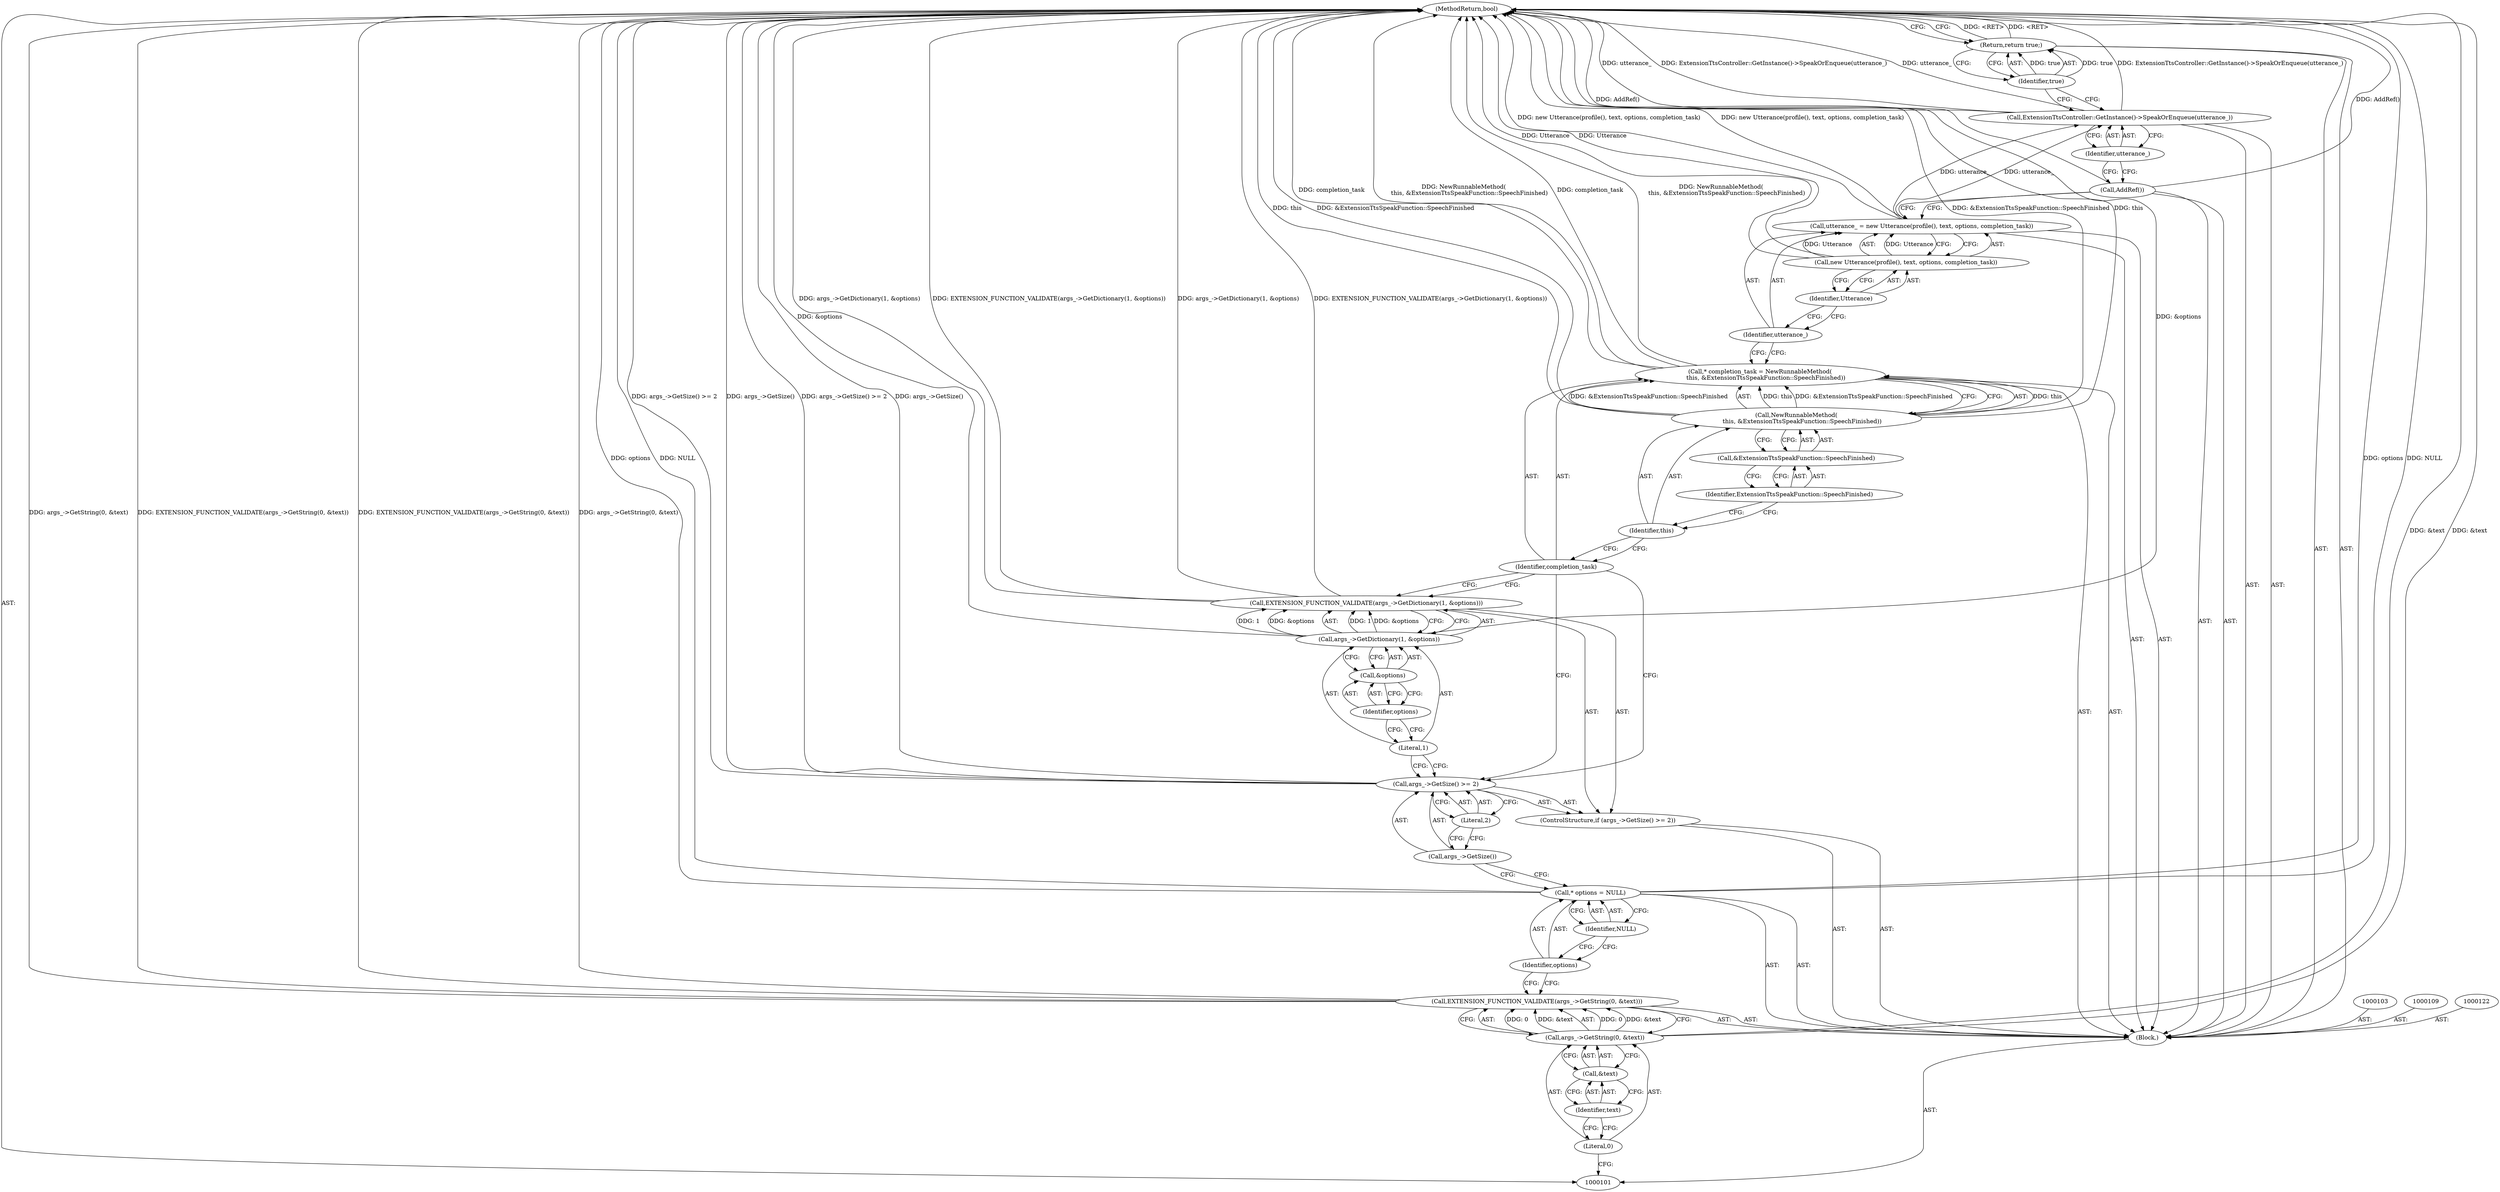 digraph "1_Chrome_c63f2b7fe4fe2977f858a8e36d5f48db17eff2e7_11" {
"1000138" [label="(MethodReturn,bool)"];
"1000102" [label="(Block,)"];
"1000133" [label="(Call,AddRef())"];
"1000134" [label="(Call,ExtensionTtsController::GetInstance()->SpeakOrEnqueue(utterance_))"];
"1000135" [label="(Identifier,utterance_)"];
"1000137" [label="(Identifier,true)"];
"1000136" [label="(Return,return true;)"];
"1000104" [label="(Call,EXTENSION_FUNCTION_VALIDATE(args_->GetString(0, &text)))"];
"1000105" [label="(Call,args_->GetString(0, &text))"];
"1000106" [label="(Literal,0)"];
"1000107" [label="(Call,&text)"];
"1000108" [label="(Identifier,text)"];
"1000110" [label="(Call,* options = NULL)"];
"1000111" [label="(Identifier,options)"];
"1000112" [label="(Identifier,NULL)"];
"1000113" [label="(ControlStructure,if (args_->GetSize() >= 2))"];
"1000116" [label="(Literal,2)"];
"1000114" [label="(Call,args_->GetSize() >= 2)"];
"1000115" [label="(Call,args_->GetSize())"];
"1000118" [label="(Call,args_->GetDictionary(1, &options))"];
"1000117" [label="(Call,EXTENSION_FUNCTION_VALIDATE(args_->GetDictionary(1, &options)))"];
"1000119" [label="(Literal,1)"];
"1000120" [label="(Call,&options)"];
"1000121" [label="(Identifier,options)"];
"1000125" [label="(Call,NewRunnableMethod(\n      this, &ExtensionTtsSpeakFunction::SpeechFinished))"];
"1000123" [label="(Call,* completion_task = NewRunnableMethod(\n      this, &ExtensionTtsSpeakFunction::SpeechFinished))"];
"1000124" [label="(Identifier,completion_task)"];
"1000127" [label="(Call,&ExtensionTtsSpeakFunction::SpeechFinished)"];
"1000128" [label="(Identifier,ExtensionTtsSpeakFunction::SpeechFinished)"];
"1000126" [label="(Identifier,this)"];
"1000131" [label="(Call,new Utterance(profile(), text, options, completion_task))"];
"1000132" [label="(Identifier,Utterance)"];
"1000129" [label="(Call,utterance_ = new Utterance(profile(), text, options, completion_task))"];
"1000130" [label="(Identifier,utterance_)"];
"1000138" -> "1000101"  [label="AST: "];
"1000138" -> "1000136"  [label="CFG: "];
"1000136" -> "1000138"  [label="DDG: <RET>"];
"1000117" -> "1000138"  [label="DDG: EXTENSION_FUNCTION_VALIDATE(args_->GetDictionary(1, &options))"];
"1000117" -> "1000138"  [label="DDG: args_->GetDictionary(1, &options)"];
"1000125" -> "1000138"  [label="DDG: this"];
"1000125" -> "1000138"  [label="DDG: &ExtensionTtsSpeakFunction::SpeechFinished"];
"1000123" -> "1000138"  [label="DDG: NewRunnableMethod(\n      this, &ExtensionTtsSpeakFunction::SpeechFinished)"];
"1000123" -> "1000138"  [label="DDG: completion_task"];
"1000105" -> "1000138"  [label="DDG: &text"];
"1000104" -> "1000138"  [label="DDG: EXTENSION_FUNCTION_VALIDATE(args_->GetString(0, &text))"];
"1000104" -> "1000138"  [label="DDG: args_->GetString(0, &text)"];
"1000114" -> "1000138"  [label="DDG: args_->GetSize() >= 2"];
"1000114" -> "1000138"  [label="DDG: args_->GetSize()"];
"1000110" -> "1000138"  [label="DDG: options"];
"1000110" -> "1000138"  [label="DDG: NULL"];
"1000131" -> "1000138"  [label="DDG: Utterance"];
"1000134" -> "1000138"  [label="DDG: ExtensionTtsController::GetInstance()->SpeakOrEnqueue(utterance_)"];
"1000134" -> "1000138"  [label="DDG: utterance_"];
"1000133" -> "1000138"  [label="DDG: AddRef()"];
"1000118" -> "1000138"  [label="DDG: &options"];
"1000129" -> "1000138"  [label="DDG: new Utterance(profile(), text, options, completion_task)"];
"1000102" -> "1000101"  [label="AST: "];
"1000103" -> "1000102"  [label="AST: "];
"1000104" -> "1000102"  [label="AST: "];
"1000109" -> "1000102"  [label="AST: "];
"1000110" -> "1000102"  [label="AST: "];
"1000113" -> "1000102"  [label="AST: "];
"1000122" -> "1000102"  [label="AST: "];
"1000123" -> "1000102"  [label="AST: "];
"1000129" -> "1000102"  [label="AST: "];
"1000133" -> "1000102"  [label="AST: "];
"1000134" -> "1000102"  [label="AST: "];
"1000136" -> "1000102"  [label="AST: "];
"1000133" -> "1000102"  [label="AST: "];
"1000133" -> "1000129"  [label="CFG: "];
"1000135" -> "1000133"  [label="CFG: "];
"1000133" -> "1000138"  [label="DDG: AddRef()"];
"1000134" -> "1000102"  [label="AST: "];
"1000134" -> "1000135"  [label="CFG: "];
"1000135" -> "1000134"  [label="AST: "];
"1000137" -> "1000134"  [label="CFG: "];
"1000134" -> "1000138"  [label="DDG: ExtensionTtsController::GetInstance()->SpeakOrEnqueue(utterance_)"];
"1000134" -> "1000138"  [label="DDG: utterance_"];
"1000129" -> "1000134"  [label="DDG: utterance_"];
"1000135" -> "1000134"  [label="AST: "];
"1000135" -> "1000133"  [label="CFG: "];
"1000134" -> "1000135"  [label="CFG: "];
"1000137" -> "1000136"  [label="AST: "];
"1000137" -> "1000134"  [label="CFG: "];
"1000136" -> "1000137"  [label="CFG: "];
"1000137" -> "1000136"  [label="DDG: true"];
"1000136" -> "1000102"  [label="AST: "];
"1000136" -> "1000137"  [label="CFG: "];
"1000137" -> "1000136"  [label="AST: "];
"1000138" -> "1000136"  [label="CFG: "];
"1000136" -> "1000138"  [label="DDG: <RET>"];
"1000137" -> "1000136"  [label="DDG: true"];
"1000104" -> "1000102"  [label="AST: "];
"1000104" -> "1000105"  [label="CFG: "];
"1000105" -> "1000104"  [label="AST: "];
"1000111" -> "1000104"  [label="CFG: "];
"1000104" -> "1000138"  [label="DDG: EXTENSION_FUNCTION_VALIDATE(args_->GetString(0, &text))"];
"1000104" -> "1000138"  [label="DDG: args_->GetString(0, &text)"];
"1000105" -> "1000104"  [label="DDG: 0"];
"1000105" -> "1000104"  [label="DDG: &text"];
"1000105" -> "1000104"  [label="AST: "];
"1000105" -> "1000107"  [label="CFG: "];
"1000106" -> "1000105"  [label="AST: "];
"1000107" -> "1000105"  [label="AST: "];
"1000104" -> "1000105"  [label="CFG: "];
"1000105" -> "1000138"  [label="DDG: &text"];
"1000105" -> "1000104"  [label="DDG: 0"];
"1000105" -> "1000104"  [label="DDG: &text"];
"1000106" -> "1000105"  [label="AST: "];
"1000106" -> "1000101"  [label="CFG: "];
"1000108" -> "1000106"  [label="CFG: "];
"1000107" -> "1000105"  [label="AST: "];
"1000107" -> "1000108"  [label="CFG: "];
"1000108" -> "1000107"  [label="AST: "];
"1000105" -> "1000107"  [label="CFG: "];
"1000108" -> "1000107"  [label="AST: "];
"1000108" -> "1000106"  [label="CFG: "];
"1000107" -> "1000108"  [label="CFG: "];
"1000110" -> "1000102"  [label="AST: "];
"1000110" -> "1000112"  [label="CFG: "];
"1000111" -> "1000110"  [label="AST: "];
"1000112" -> "1000110"  [label="AST: "];
"1000115" -> "1000110"  [label="CFG: "];
"1000110" -> "1000138"  [label="DDG: options"];
"1000110" -> "1000138"  [label="DDG: NULL"];
"1000111" -> "1000110"  [label="AST: "];
"1000111" -> "1000104"  [label="CFG: "];
"1000112" -> "1000111"  [label="CFG: "];
"1000112" -> "1000110"  [label="AST: "];
"1000112" -> "1000111"  [label="CFG: "];
"1000110" -> "1000112"  [label="CFG: "];
"1000113" -> "1000102"  [label="AST: "];
"1000114" -> "1000113"  [label="AST: "];
"1000117" -> "1000113"  [label="AST: "];
"1000116" -> "1000114"  [label="AST: "];
"1000116" -> "1000115"  [label="CFG: "];
"1000114" -> "1000116"  [label="CFG: "];
"1000114" -> "1000113"  [label="AST: "];
"1000114" -> "1000116"  [label="CFG: "];
"1000115" -> "1000114"  [label="AST: "];
"1000116" -> "1000114"  [label="AST: "];
"1000119" -> "1000114"  [label="CFG: "];
"1000124" -> "1000114"  [label="CFG: "];
"1000114" -> "1000138"  [label="DDG: args_->GetSize() >= 2"];
"1000114" -> "1000138"  [label="DDG: args_->GetSize()"];
"1000115" -> "1000114"  [label="AST: "];
"1000115" -> "1000110"  [label="CFG: "];
"1000116" -> "1000115"  [label="CFG: "];
"1000118" -> "1000117"  [label="AST: "];
"1000118" -> "1000120"  [label="CFG: "];
"1000119" -> "1000118"  [label="AST: "];
"1000120" -> "1000118"  [label="AST: "];
"1000117" -> "1000118"  [label="CFG: "];
"1000118" -> "1000138"  [label="DDG: &options"];
"1000118" -> "1000117"  [label="DDG: 1"];
"1000118" -> "1000117"  [label="DDG: &options"];
"1000117" -> "1000113"  [label="AST: "];
"1000117" -> "1000118"  [label="CFG: "];
"1000118" -> "1000117"  [label="AST: "];
"1000124" -> "1000117"  [label="CFG: "];
"1000117" -> "1000138"  [label="DDG: EXTENSION_FUNCTION_VALIDATE(args_->GetDictionary(1, &options))"];
"1000117" -> "1000138"  [label="DDG: args_->GetDictionary(1, &options)"];
"1000118" -> "1000117"  [label="DDG: 1"];
"1000118" -> "1000117"  [label="DDG: &options"];
"1000119" -> "1000118"  [label="AST: "];
"1000119" -> "1000114"  [label="CFG: "];
"1000121" -> "1000119"  [label="CFG: "];
"1000120" -> "1000118"  [label="AST: "];
"1000120" -> "1000121"  [label="CFG: "];
"1000121" -> "1000120"  [label="AST: "];
"1000118" -> "1000120"  [label="CFG: "];
"1000121" -> "1000120"  [label="AST: "];
"1000121" -> "1000119"  [label="CFG: "];
"1000120" -> "1000121"  [label="CFG: "];
"1000125" -> "1000123"  [label="AST: "];
"1000125" -> "1000127"  [label="CFG: "];
"1000126" -> "1000125"  [label="AST: "];
"1000127" -> "1000125"  [label="AST: "];
"1000123" -> "1000125"  [label="CFG: "];
"1000125" -> "1000138"  [label="DDG: this"];
"1000125" -> "1000138"  [label="DDG: &ExtensionTtsSpeakFunction::SpeechFinished"];
"1000125" -> "1000123"  [label="DDG: this"];
"1000125" -> "1000123"  [label="DDG: &ExtensionTtsSpeakFunction::SpeechFinished"];
"1000123" -> "1000102"  [label="AST: "];
"1000123" -> "1000125"  [label="CFG: "];
"1000124" -> "1000123"  [label="AST: "];
"1000125" -> "1000123"  [label="AST: "];
"1000130" -> "1000123"  [label="CFG: "];
"1000123" -> "1000138"  [label="DDG: NewRunnableMethod(\n      this, &ExtensionTtsSpeakFunction::SpeechFinished)"];
"1000123" -> "1000138"  [label="DDG: completion_task"];
"1000125" -> "1000123"  [label="DDG: this"];
"1000125" -> "1000123"  [label="DDG: &ExtensionTtsSpeakFunction::SpeechFinished"];
"1000124" -> "1000123"  [label="AST: "];
"1000124" -> "1000117"  [label="CFG: "];
"1000124" -> "1000114"  [label="CFG: "];
"1000126" -> "1000124"  [label="CFG: "];
"1000127" -> "1000125"  [label="AST: "];
"1000127" -> "1000128"  [label="CFG: "];
"1000128" -> "1000127"  [label="AST: "];
"1000125" -> "1000127"  [label="CFG: "];
"1000128" -> "1000127"  [label="AST: "];
"1000128" -> "1000126"  [label="CFG: "];
"1000127" -> "1000128"  [label="CFG: "];
"1000126" -> "1000125"  [label="AST: "];
"1000126" -> "1000124"  [label="CFG: "];
"1000128" -> "1000126"  [label="CFG: "];
"1000131" -> "1000129"  [label="AST: "];
"1000131" -> "1000132"  [label="CFG: "];
"1000132" -> "1000131"  [label="AST: "];
"1000129" -> "1000131"  [label="CFG: "];
"1000131" -> "1000138"  [label="DDG: Utterance"];
"1000131" -> "1000129"  [label="DDG: Utterance"];
"1000132" -> "1000131"  [label="AST: "];
"1000132" -> "1000130"  [label="CFG: "];
"1000131" -> "1000132"  [label="CFG: "];
"1000129" -> "1000102"  [label="AST: "];
"1000129" -> "1000131"  [label="CFG: "];
"1000130" -> "1000129"  [label="AST: "];
"1000131" -> "1000129"  [label="AST: "];
"1000133" -> "1000129"  [label="CFG: "];
"1000129" -> "1000138"  [label="DDG: new Utterance(profile(), text, options, completion_task)"];
"1000131" -> "1000129"  [label="DDG: Utterance"];
"1000129" -> "1000134"  [label="DDG: utterance_"];
"1000130" -> "1000129"  [label="AST: "];
"1000130" -> "1000123"  [label="CFG: "];
"1000132" -> "1000130"  [label="CFG: "];
}
